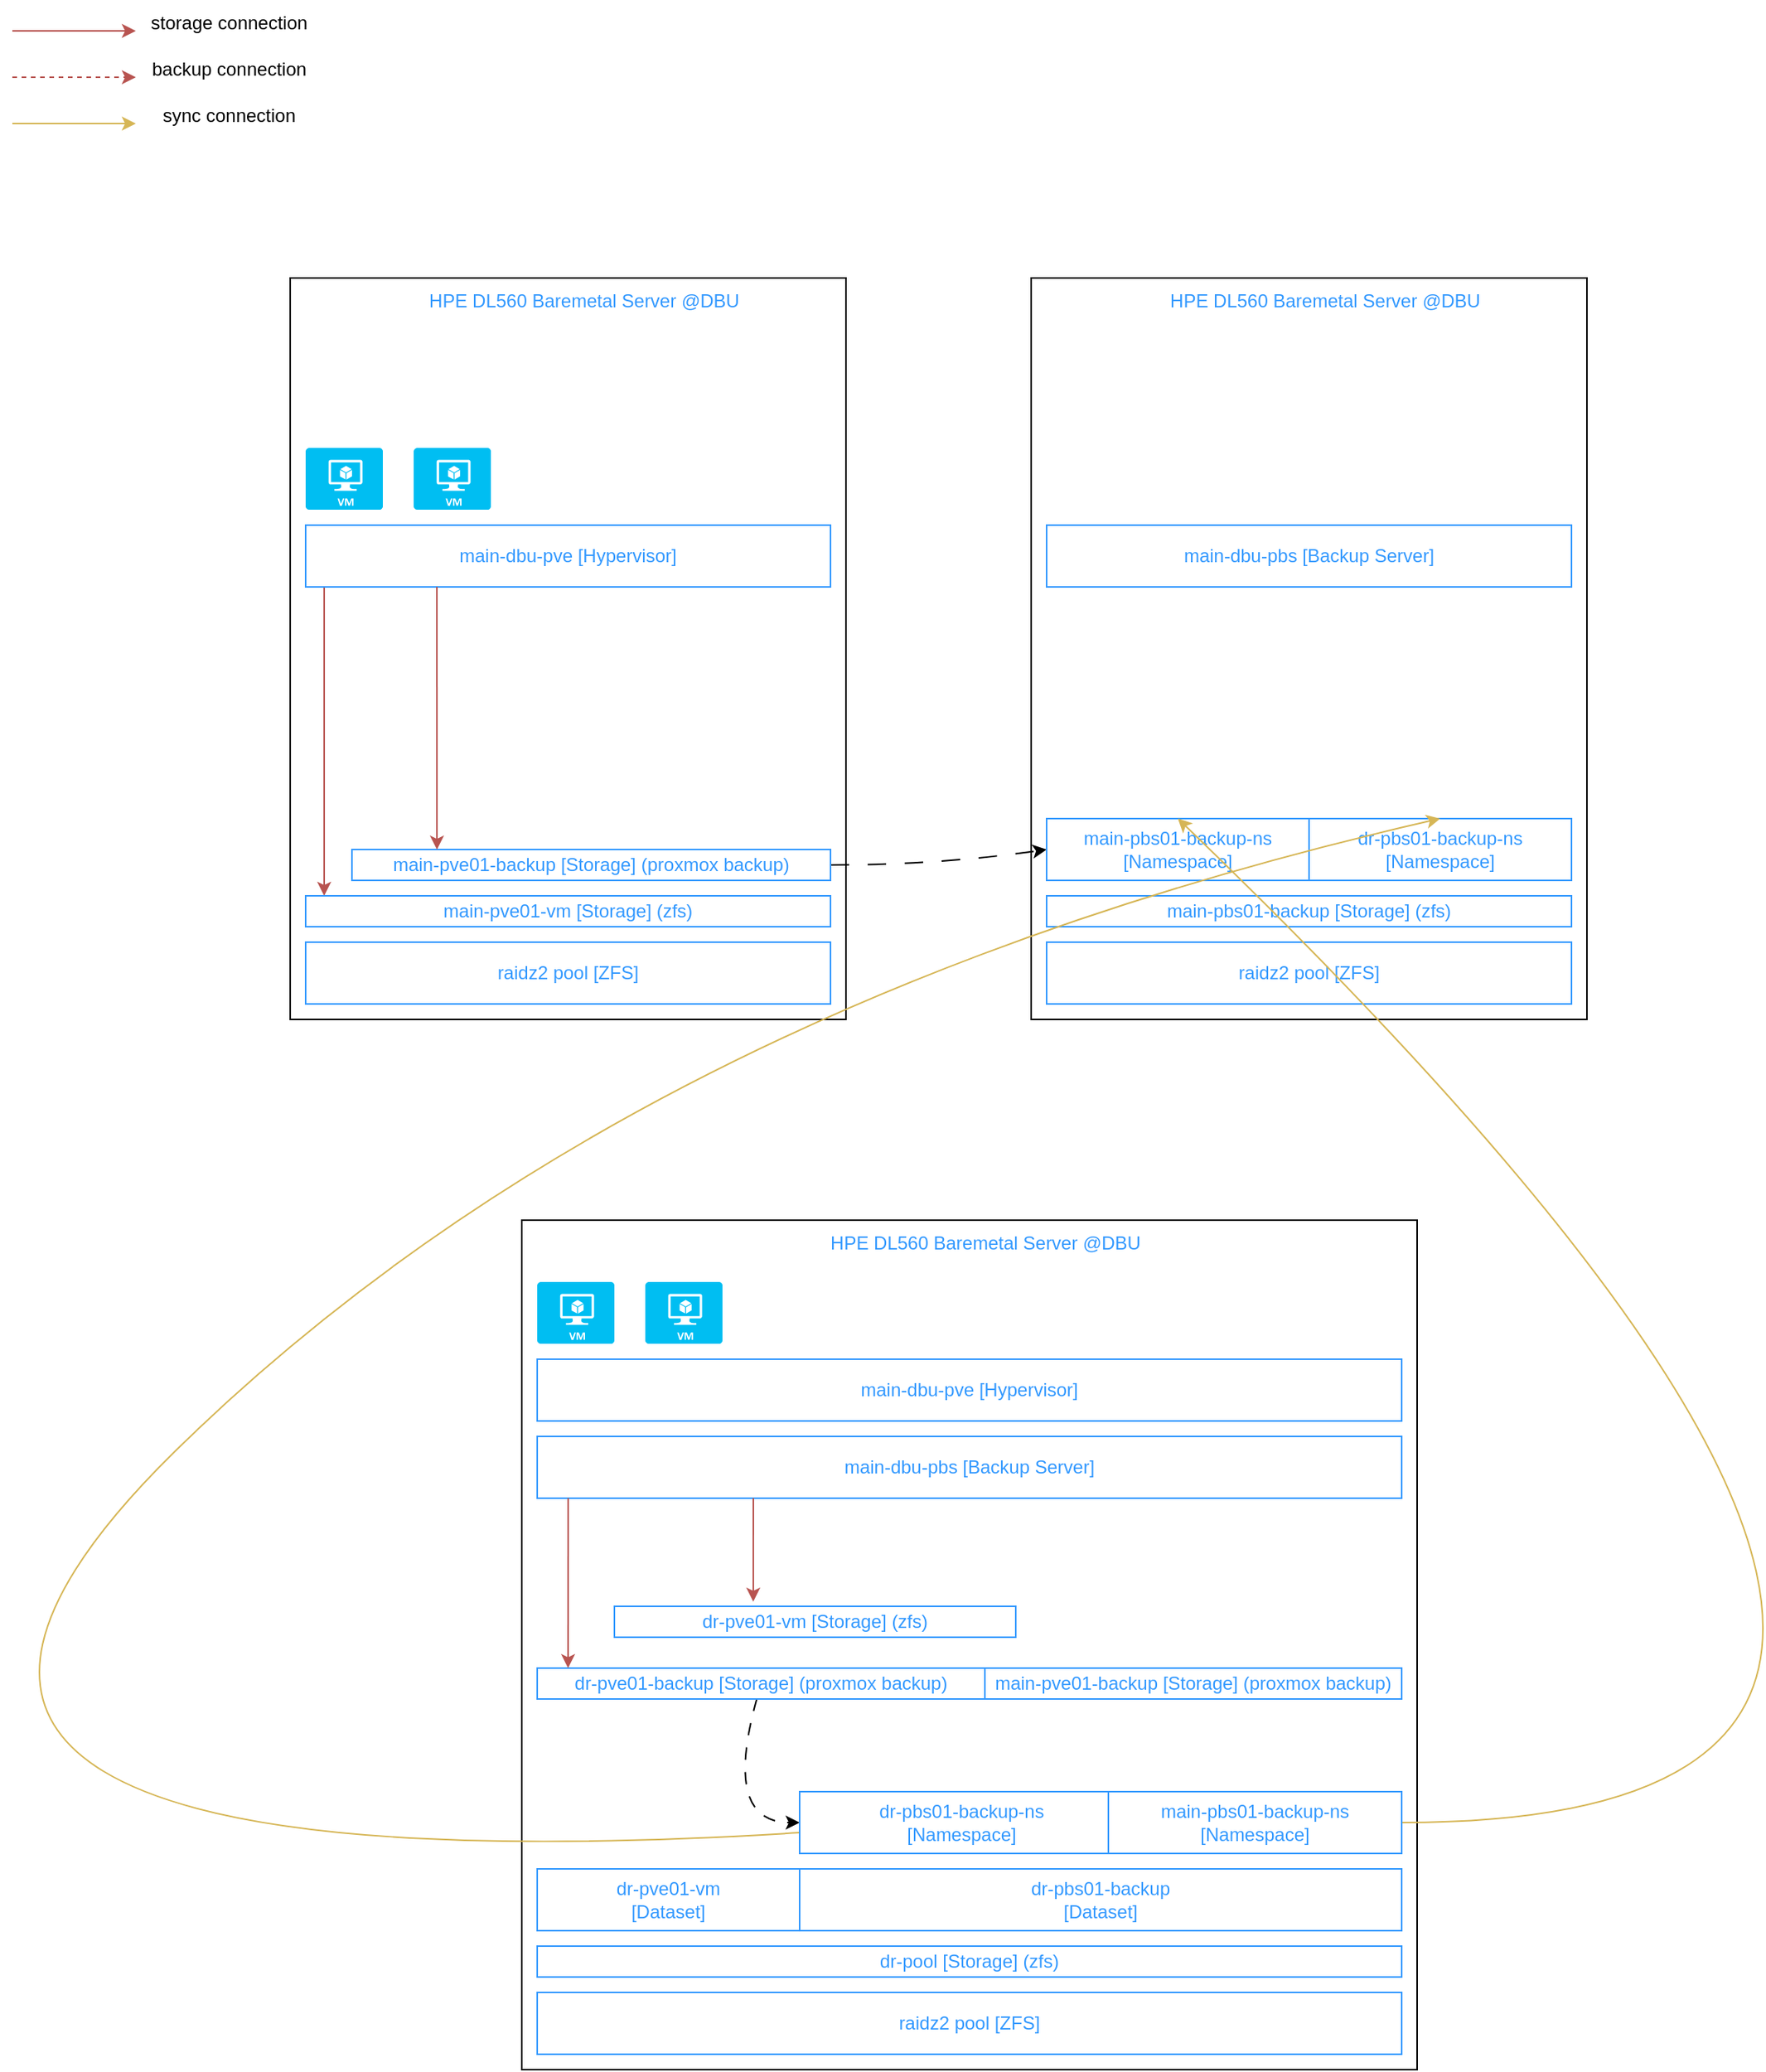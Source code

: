 <mxfile>
    <diagram id="XzbGrOR2fAj4vK263_hS" name="Page-1">
        <mxGraphModel dx="2310" dy="1345" grid="1" gridSize="10" guides="1" tooltips="1" connect="1" arrows="1" fold="1" page="1" pageScale="1" pageWidth="1169" pageHeight="1654" math="0" shadow="0">
            <root>
                <mxCell id="0"/>
                <mxCell id="1" parent="0"/>
                <mxCell id="67" value="" style="rounded=0;whiteSpace=wrap;html=1;fillColor=none;fontColor=#3399FF;" vertex="1" parent="1">
                    <mxGeometry x="350" y="890" width="580" height="550" as="geometry"/>
                </mxCell>
                <mxCell id="27" value="" style="rounded=0;whiteSpace=wrap;html=1;fillColor=none;fontColor=#3399FF;" parent="1" vertex="1">
                    <mxGeometry x="200" y="280" width="360" height="480" as="geometry"/>
                </mxCell>
                <mxCell id="49" style="edgeStyle=none;html=1;exitX=0.25;exitY=1;exitDx=0;exitDy=0;entryX=0.25;entryY=0;entryDx=0;entryDy=0;fillColor=#f8cecc;strokeColor=#b85450;" edge="1" parent="1">
                    <mxGeometry relative="1" as="geometry">
                        <mxPoint x="222" y="480" as="sourcePoint"/>
                        <mxPoint x="222" y="680" as="targetPoint"/>
                    </mxGeometry>
                </mxCell>
                <mxCell id="5" value="main-dbu-pve [Hypervisor]" style="rounded=0;whiteSpace=wrap;html=1;strokeColor=#3399FF;fontColor=#3399FF;" parent="1" vertex="1">
                    <mxGeometry x="210" y="440" width="340" height="40" as="geometry"/>
                </mxCell>
                <mxCell id="29" value="HPE DL560 Baremetal Server @DBU" style="text;html=1;align=center;verticalAlign=middle;resizable=0;points=[];autosize=1;strokeColor=none;fillColor=none;fontColor=#3399FF;" parent="1" vertex="1">
                    <mxGeometry x="280" y="280" width="220" height="30" as="geometry"/>
                </mxCell>
                <mxCell id="45" value="raidz2 pool [ZFS]" style="rounded=0;whiteSpace=wrap;html=1;strokeColor=#3399FF;fontColor=#3399FF;" vertex="1" parent="1">
                    <mxGeometry x="210" y="710" width="340" height="40" as="geometry"/>
                </mxCell>
                <mxCell id="46" value="main-pve01-vm [Storage] (zfs)" style="rounded=0;whiteSpace=wrap;html=1;strokeColor=#3399FF;fontColor=#3399FF;" vertex="1" parent="1">
                    <mxGeometry x="210" y="680" width="340" height="20" as="geometry"/>
                </mxCell>
                <mxCell id="47" value="" style="verticalLabelPosition=bottom;html=1;verticalAlign=top;align=center;strokeColor=none;fillColor=#00BEF2;shape=mxgraph.azure.virtual_machine;" vertex="1" parent="1">
                    <mxGeometry x="210" y="390" width="50" height="40" as="geometry"/>
                </mxCell>
                <mxCell id="48" value="" style="verticalLabelPosition=bottom;html=1;verticalAlign=top;align=center;strokeColor=none;fillColor=#00BEF2;shape=mxgraph.azure.virtual_machine;" vertex="1" parent="1">
                    <mxGeometry x="280" y="390" width="50" height="40" as="geometry"/>
                </mxCell>
                <mxCell id="50" value="" style="edgeStyle=none;orthogonalLoop=1;jettySize=auto;html=1;fillColor=#f8cecc;strokeColor=#b85450;" edge="1" parent="1">
                    <mxGeometry width="80" relative="1" as="geometry">
                        <mxPoint x="20" y="120" as="sourcePoint"/>
                        <mxPoint x="100" y="120" as="targetPoint"/>
                        <Array as="points"/>
                    </mxGeometry>
                </mxCell>
                <mxCell id="51" value="storage connection" style="text;html=1;align=center;verticalAlign=middle;resizable=0;points=[];autosize=1;strokeColor=none;fillColor=none;" vertex="1" parent="1">
                    <mxGeometry x="100" y="100" width="120" height="30" as="geometry"/>
                </mxCell>
                <mxCell id="66" style="edgeStyle=none;html=1;entryX=0;entryY=0.5;entryDx=0;entryDy=0;rounded=0;curved=1;dashed=1;dashPattern=12 12;" edge="1" parent="1" source="52" target="63">
                    <mxGeometry relative="1" as="geometry">
                        <Array as="points">
                            <mxPoint x="620" y="660"/>
                        </Array>
                    </mxGeometry>
                </mxCell>
                <mxCell id="52" value="main-pve01-backup [Storage] (proxmox backup)" style="rounded=0;whiteSpace=wrap;html=1;strokeColor=#3399FF;fontColor=#3399FF;" vertex="1" parent="1">
                    <mxGeometry x="240" y="650" width="310" height="20" as="geometry"/>
                </mxCell>
                <mxCell id="54" style="edgeStyle=none;html=1;exitX=0.25;exitY=1;exitDx=0;exitDy=0;entryX=0.264;entryY=0.771;entryDx=0;entryDy=0;entryPerimeter=0;fillColor=#f8cecc;strokeColor=#b85450;" edge="1" parent="1" source="5" target="27">
                    <mxGeometry relative="1" as="geometry"/>
                </mxCell>
                <mxCell id="55" value="" style="rounded=0;whiteSpace=wrap;html=1;fillColor=none;fontColor=#3399FF;" vertex="1" parent="1">
                    <mxGeometry x="680" y="280" width="360" height="480" as="geometry"/>
                </mxCell>
                <mxCell id="57" value="main-dbu-pbs [Backup Server]" style="rounded=0;whiteSpace=wrap;html=1;strokeColor=#3399FF;fontColor=#3399FF;" vertex="1" parent="1">
                    <mxGeometry x="690" y="440" width="340" height="40" as="geometry"/>
                </mxCell>
                <mxCell id="58" value="HPE DL560 Baremetal Server @DBU" style="text;html=1;align=center;verticalAlign=middle;resizable=0;points=[];autosize=1;strokeColor=none;fillColor=none;fontColor=#3399FF;" vertex="1" parent="1">
                    <mxGeometry x="760" y="280" width="220" height="30" as="geometry"/>
                </mxCell>
                <mxCell id="59" value="raidz2 pool [ZFS]" style="rounded=0;whiteSpace=wrap;html=1;strokeColor=#3399FF;fontColor=#3399FF;" vertex="1" parent="1">
                    <mxGeometry x="690" y="710" width="340" height="40" as="geometry"/>
                </mxCell>
                <mxCell id="60" value="main-pbs01-backup [Storage] (zfs)" style="rounded=0;whiteSpace=wrap;html=1;strokeColor=#3399FF;fontColor=#3399FF;" vertex="1" parent="1">
                    <mxGeometry x="690" y="680" width="340" height="20" as="geometry"/>
                </mxCell>
                <mxCell id="63" value="main-pbs01-backup-ns&lt;div&gt;[Namespace]&lt;/div&gt;" style="rounded=0;whiteSpace=wrap;html=1;strokeColor=#3399FF;fontColor=#3399FF;" vertex="1" parent="1">
                    <mxGeometry x="690" y="630" width="170" height="40" as="geometry"/>
                </mxCell>
                <mxCell id="65" value="dr-pbs01-backup-ns&lt;div&gt;[Namespace]&lt;/div&gt;" style="rounded=0;whiteSpace=wrap;html=1;strokeColor=#3399FF;fontColor=#3399FF;" vertex="1" parent="1">
                    <mxGeometry x="860" y="630" width="170" height="40" as="geometry"/>
                </mxCell>
                <mxCell id="69" value="main-dbu-pve [Hypervisor]" style="rounded=0;whiteSpace=wrap;html=1;strokeColor=#3399FF;fontColor=#3399FF;" vertex="1" parent="1">
                    <mxGeometry x="360" y="980" width="560" height="40" as="geometry"/>
                </mxCell>
                <mxCell id="70" value="HPE DL560 Baremetal Server @DBU" style="text;html=1;align=center;verticalAlign=middle;resizable=0;points=[];autosize=1;strokeColor=none;fillColor=none;fontColor=#3399FF;" vertex="1" parent="1">
                    <mxGeometry x="540" y="890" width="220" height="30" as="geometry"/>
                </mxCell>
                <mxCell id="71" value="raidz2 pool [ZFS]" style="rounded=0;whiteSpace=wrap;html=1;strokeColor=#3399FF;fontColor=#3399FF;" vertex="1" parent="1">
                    <mxGeometry x="360" y="1390" width="560" height="40" as="geometry"/>
                </mxCell>
                <mxCell id="72" value="dr-pve01-vm [Storage] (zfs)" style="rounded=0;whiteSpace=wrap;html=1;strokeColor=#3399FF;fontColor=#3399FF;" vertex="1" parent="1">
                    <mxGeometry x="410" y="1140" width="260" height="20" as="geometry"/>
                </mxCell>
                <mxCell id="73" value="" style="verticalLabelPosition=bottom;html=1;verticalAlign=top;align=center;strokeColor=none;fillColor=#00BEF2;shape=mxgraph.azure.virtual_machine;" vertex="1" parent="1">
                    <mxGeometry x="360" y="930" width="50" height="40" as="geometry"/>
                </mxCell>
                <mxCell id="74" value="" style="verticalLabelPosition=bottom;html=1;verticalAlign=top;align=center;strokeColor=none;fillColor=#00BEF2;shape=mxgraph.azure.virtual_machine;" vertex="1" parent="1">
                    <mxGeometry x="430" y="930" width="50" height="40" as="geometry"/>
                </mxCell>
                <mxCell id="87" style="edgeStyle=none;html=1;entryX=0;entryY=0.5;entryDx=0;entryDy=0;rounded=0;curved=1;dashed=1;dashPattern=8 8;" edge="1" parent="1" source="75" target="81">
                    <mxGeometry relative="1" as="geometry">
                        <Array as="points">
                            <mxPoint x="480" y="1280"/>
                        </Array>
                    </mxGeometry>
                </mxCell>
                <mxCell id="75" value="dr-pve01-backup [Storage] (proxmox backup)" style="rounded=0;whiteSpace=wrap;html=1;strokeColor=#3399FF;fontColor=#3399FF;" vertex="1" parent="1">
                    <mxGeometry x="360" y="1180" width="290" height="20" as="geometry"/>
                </mxCell>
                <mxCell id="77" value="main-dbu-pbs [Backup Server]" style="rounded=0;whiteSpace=wrap;html=1;strokeColor=#3399FF;fontColor=#3399FF;" vertex="1" parent="1">
                    <mxGeometry x="360" y="1030" width="560" height="40" as="geometry"/>
                </mxCell>
                <mxCell id="78" value="dr-pool [Storage] (zfs)" style="rounded=0;whiteSpace=wrap;html=1;strokeColor=#3399FF;fontColor=#3399FF;" vertex="1" parent="1">
                    <mxGeometry x="360" y="1360" width="560" height="20" as="geometry"/>
                </mxCell>
                <mxCell id="79" value="&lt;div&gt;dr-pve01-vm&lt;/div&gt;&lt;div&gt;[Dataset]&lt;/div&gt;" style="rounded=0;whiteSpace=wrap;html=1;strokeColor=#3399FF;fontColor=#3399FF;" vertex="1" parent="1">
                    <mxGeometry x="360" y="1310" width="170" height="40" as="geometry"/>
                </mxCell>
                <mxCell id="80" value="&lt;div&gt;dr-pbs01-backup&lt;br&gt;[Dataset]&lt;/div&gt;" style="rounded=0;whiteSpace=wrap;html=1;strokeColor=#3399FF;fontColor=#3399FF;" vertex="1" parent="1">
                    <mxGeometry x="530" y="1310" width="390" height="40" as="geometry"/>
                </mxCell>
                <mxCell id="90" style="edgeStyle=none;html=1;entryX=0.5;entryY=0;entryDx=0;entryDy=0;rounded=0;curved=1;fillColor=#fff2cc;strokeColor=#d6b656;" edge="1" parent="1" source="81" target="65">
                    <mxGeometry relative="1" as="geometry">
                        <Array as="points">
                            <mxPoint x="-170" y="1330"/>
                            <mxPoint x="420" y="750"/>
                        </Array>
                    </mxGeometry>
                </mxCell>
                <mxCell id="81" value="dr-pbs01-backup-ns&lt;div&gt;[Namespace]&lt;/div&gt;" style="rounded=0;whiteSpace=wrap;html=1;strokeColor=#3399FF;fontColor=#3399FF;" vertex="1" parent="1">
                    <mxGeometry x="530" y="1260" width="210" height="40" as="geometry"/>
                </mxCell>
                <mxCell id="91" style="edgeStyle=none;html=1;entryX=0.5;entryY=0;entryDx=0;entryDy=0;rounded=0;curved=1;fillColor=#fff2cc;strokeColor=#d6b656;" edge="1" parent="1" source="82" target="63">
                    <mxGeometry relative="1" as="geometry">
                        <Array as="points">
                            <mxPoint x="1450" y="1280"/>
                        </Array>
                    </mxGeometry>
                </mxCell>
                <mxCell id="82" value="main-pbs01-backup-ns&lt;div&gt;[Namespace]&lt;/div&gt;" style="rounded=0;whiteSpace=wrap;html=1;strokeColor=#3399FF;fontColor=#3399FF;" vertex="1" parent="1">
                    <mxGeometry x="730" y="1260" width="190" height="40" as="geometry"/>
                </mxCell>
                <mxCell id="83" value="main-pve01-backup [Storage] (proxmox backup)" style="rounded=0;whiteSpace=wrap;html=1;strokeColor=#3399FF;fontColor=#3399FF;" vertex="1" parent="1">
                    <mxGeometry x="650" y="1180" width="270" height="20" as="geometry"/>
                </mxCell>
                <mxCell id="85" style="edgeStyle=none;html=1;exitX=0.25;exitY=1;exitDx=0;exitDy=0;entryX=0.464;entryY=0;entryDx=0;entryDy=0;entryPerimeter=0;fillColor=#f8cecc;strokeColor=#b85450;" edge="1" parent="1">
                    <mxGeometry relative="1" as="geometry">
                        <mxPoint x="380.08" y="1070" as="sourcePoint"/>
                        <mxPoint x="380.0" y="1180" as="targetPoint"/>
                    </mxGeometry>
                </mxCell>
                <mxCell id="86" style="edgeStyle=none;html=1;exitX=0.25;exitY=1;exitDx=0;exitDy=0;entryX=0.346;entryY=-0.15;entryDx=0;entryDy=0;entryPerimeter=0;fillColor=#f8cecc;strokeColor=#b85450;" edge="1" parent="1" source="77" target="72">
                    <mxGeometry relative="1" as="geometry"/>
                </mxCell>
                <mxCell id="88" value="" style="edgeStyle=none;orthogonalLoop=1;jettySize=auto;html=1;fillColor=#f8cecc;strokeColor=#b85450;dashed=1;" edge="1" parent="1">
                    <mxGeometry width="80" relative="1" as="geometry">
                        <mxPoint x="20" y="150" as="sourcePoint"/>
                        <mxPoint x="100" y="150" as="targetPoint"/>
                        <Array as="points"/>
                    </mxGeometry>
                </mxCell>
                <mxCell id="89" value="backup connection" style="text;html=1;align=center;verticalAlign=middle;resizable=0;points=[];autosize=1;strokeColor=none;fillColor=none;" vertex="1" parent="1">
                    <mxGeometry x="100" y="130" width="120" height="30" as="geometry"/>
                </mxCell>
                <mxCell id="92" value="" style="edgeStyle=none;orthogonalLoop=1;jettySize=auto;html=1;fillColor=#fff2cc;strokeColor=#d6b656;" edge="1" parent="1">
                    <mxGeometry width="80" relative="1" as="geometry">
                        <mxPoint x="20" y="180" as="sourcePoint"/>
                        <mxPoint x="100" y="180" as="targetPoint"/>
                        <Array as="points"/>
                    </mxGeometry>
                </mxCell>
                <mxCell id="93" value="sync connection" style="text;html=1;align=center;verticalAlign=middle;resizable=0;points=[];autosize=1;strokeColor=none;fillColor=none;" vertex="1" parent="1">
                    <mxGeometry x="105" y="160" width="110" height="30" as="geometry"/>
                </mxCell>
            </root>
        </mxGraphModel>
    </diagram>
</mxfile>